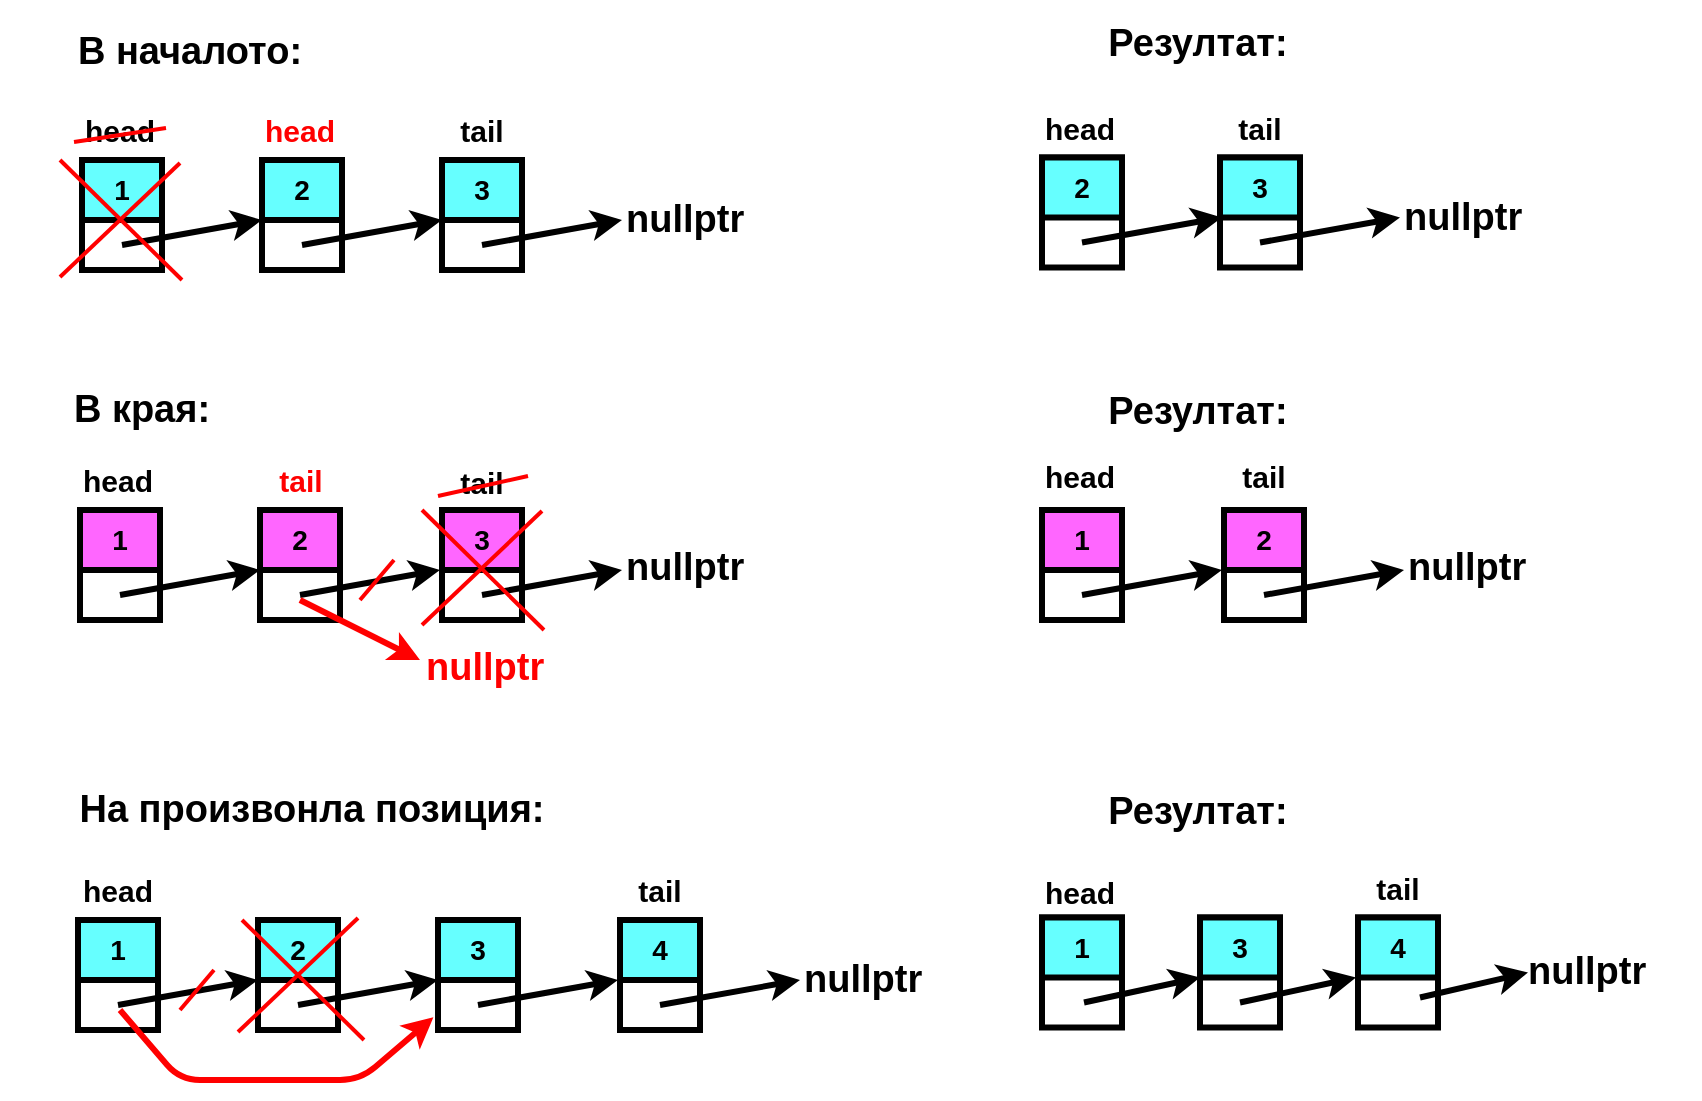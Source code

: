 <mxfile>
    <diagram id="Thp0P7u31oiVruy-mGN0" name="Page-1">
        <mxGraphModel dx="720" dy="624" grid="1" gridSize="10" guides="1" tooltips="1" connect="1" arrows="1" fold="1" page="1" pageScale="1" pageWidth="850" pageHeight="1100" background="#ffffff" math="0" shadow="0">
            <root>
                <mxCell id="0"/>
                <mxCell id="1" parent="0"/>
                <mxCell id="12" value="" style="rounded=0;whiteSpace=wrap;html=1;fontSize=14;fontColor=#000000;fillColor=#FFFFFF;strokeWidth=3;strokeColor=#000000;" parent="1" vertex="1">
                    <mxGeometry x="41" y="80" width="40" height="55" as="geometry"/>
                </mxCell>
                <mxCell id="13" value="" style="rounded=0;whiteSpace=wrap;html=1;fontSize=14;fontColor=#000000;fillColor=#FFFFFF;strokeWidth=3;strokeColor=#000000;" parent="1" vertex="1">
                    <mxGeometry x="131" y="80" width="40" height="55" as="geometry"/>
                </mxCell>
                <mxCell id="14" value="" style="rounded=0;whiteSpace=wrap;html=1;fontSize=14;fontColor=#000000;fillColor=#FFFFFF;strokeWidth=3;strokeColor=#000000;" parent="1" vertex="1">
                    <mxGeometry x="310" y="460" width="40" height="55" as="geometry"/>
                </mxCell>
                <mxCell id="15" value="1" style="rounded=0;whiteSpace=wrap;html=1;fontSize=14;fontColor=#000000;fillColor=#66FFFF;strokeWidth=3;strokeColor=#000000;fontStyle=1" parent="1" vertex="1">
                    <mxGeometry x="41" y="80" width="40" height="30" as="geometry"/>
                </mxCell>
                <mxCell id="16" value="2" style="rounded=0;whiteSpace=wrap;html=1;fontSize=14;fontColor=#000000;fillColor=#66FFFF;strokeWidth=3;strokeColor=#000000;fontStyle=1" parent="1" vertex="1">
                    <mxGeometry x="131" y="80" width="40" height="30" as="geometry"/>
                </mxCell>
                <mxCell id="17" value="&lt;b&gt;4&lt;/b&gt;" style="rounded=0;whiteSpace=wrap;html=1;fontSize=14;fontColor=#000000;fillColor=#66FFFF;strokeWidth=3;strokeColor=#000000;" parent="1" vertex="1">
                    <mxGeometry x="310" y="460" width="40" height="30" as="geometry"/>
                </mxCell>
                <mxCell id="18" value="" style="endArrow=classic;html=1;fontSize=19;fontColor=#000000;strokeColor=#000000;strokeWidth=3;entryX=0;entryY=1;entryDx=0;entryDy=0;rounded=1;" parent="1" target="16" edge="1">
                    <mxGeometry width="50" height="50" relative="1" as="geometry">
                        <mxPoint x="61" y="122.5" as="sourcePoint"/>
                        <mxPoint x="121" y="102.5" as="targetPoint"/>
                    </mxGeometry>
                </mxCell>
                <mxCell id="19" value="" style="endArrow=classic;html=1;fontSize=19;fontColor=#000000;strokeColor=#000000;strokeWidth=3;entryX=0;entryY=1;entryDx=0;entryDy=0;" parent="1" edge="1">
                    <mxGeometry width="50" height="50" relative="1" as="geometry">
                        <mxPoint x="151" y="122.5" as="sourcePoint"/>
                        <mxPoint x="221" y="110" as="targetPoint"/>
                    </mxGeometry>
                </mxCell>
                <mxCell id="20" value="" style="endArrow=classic;html=1;fontSize=19;fontColor=#000000;strokeColor=#000000;strokeWidth=3;entryX=0;entryY=1;entryDx=0;entryDy=0;" parent="1" edge="1">
                    <mxGeometry width="50" height="50" relative="1" as="geometry">
                        <mxPoint x="330" y="502.5" as="sourcePoint"/>
                        <mxPoint x="400" y="490" as="targetPoint"/>
                    </mxGeometry>
                </mxCell>
                <mxCell id="21" value="&lt;font color=&quot;#000000&quot; style=&quot;font-size: 19px;&quot;&gt;&lt;span style=&quot;font-size: 19px;&quot;&gt;nullptr&lt;/span&gt;&lt;/font&gt;" style="text;html=1;strokeColor=none;fillColor=none;align=left;verticalAlign=middle;whiteSpace=wrap;rounded=0;fontStyle=1;fontSize=19;" parent="1" vertex="1">
                    <mxGeometry x="400" y="475" width="98" height="30" as="geometry"/>
                </mxCell>
                <mxCell id="22" value="&lt;font size=&quot;1&quot; style=&quot;&quot;&gt;&lt;b style=&quot;font-size: 15px;&quot;&gt;head&lt;/b&gt;&lt;/font&gt;" style="text;html=1;strokeColor=none;fillColor=none;align=center;verticalAlign=middle;whiteSpace=wrap;rounded=0;fontSize=19;fontColor=#000000;" parent="1" vertex="1">
                    <mxGeometry x="30" y="50" width="60" height="30" as="geometry"/>
                </mxCell>
                <mxCell id="23" value="&lt;font size=&quot;1&quot; style=&quot;&quot;&gt;&lt;b style=&quot;font-size: 15px;&quot;&gt;tail&lt;/b&gt;&lt;/font&gt;" style="text;html=1;strokeColor=none;fillColor=none;align=center;verticalAlign=middle;whiteSpace=wrap;rounded=0;fontSize=19;fontColor=#000000;" parent="1" vertex="1">
                    <mxGeometry x="300" y="430" width="60" height="30" as="geometry"/>
                </mxCell>
                <mxCell id="24" value="" style="rounded=0;whiteSpace=wrap;html=1;fontSize=14;fontColor=#000000;fillColor=#FFFFFF;strokeWidth=3;strokeColor=#000000;" parent="1" vertex="1">
                    <mxGeometry x="130" y="255" width="40" height="55" as="geometry"/>
                </mxCell>
                <mxCell id="25" value="" style="rounded=0;whiteSpace=wrap;html=1;fontSize=14;fontColor=#000000;fillColor=#FFFFFF;strokeWidth=3;strokeColor=#000000;" parent="1" vertex="1">
                    <mxGeometry x="40" y="255" width="40" height="55" as="geometry"/>
                </mxCell>
                <mxCell id="26" value="&lt;b&gt;1&lt;/b&gt;" style="rounded=0;whiteSpace=wrap;html=1;fontSize=14;fontColor=#000000;fillColor=#FF66FF;strokeWidth=3;strokeColor=#000000;" parent="1" vertex="1">
                    <mxGeometry x="40" y="255" width="40" height="30" as="geometry"/>
                </mxCell>
                <mxCell id="27" value="2" style="rounded=0;whiteSpace=wrap;html=1;fontSize=14;fontColor=#000000;fillColor=#FF66FF;strokeWidth=3;strokeColor=#000000;fontStyle=1" parent="1" vertex="1">
                    <mxGeometry x="130" y="255" width="40" height="30" as="geometry"/>
                </mxCell>
                <mxCell id="28" value="" style="endArrow=classic;html=1;fontSize=19;fontColor=#000000;strokeColor=#000000;strokeWidth=3;entryX=0;entryY=1;entryDx=0;entryDy=0;rounded=1;" parent="1" edge="1">
                    <mxGeometry width="50" height="50" relative="1" as="geometry">
                        <mxPoint x="60" y="297.5" as="sourcePoint"/>
                        <mxPoint x="130" y="285" as="targetPoint"/>
                    </mxGeometry>
                </mxCell>
                <mxCell id="29" value="" style="endArrow=classic;html=1;fontSize=19;fontColor=#000000;strokeColor=#000000;strokeWidth=3;entryX=0;entryY=1;entryDx=0;entryDy=0;" parent="1" edge="1">
                    <mxGeometry width="50" height="50" relative="1" as="geometry">
                        <mxPoint x="150" y="297.5" as="sourcePoint"/>
                        <mxPoint x="220" y="285" as="targetPoint"/>
                    </mxGeometry>
                </mxCell>
                <mxCell id="30" value="&lt;font size=&quot;1&quot; style=&quot;&quot;&gt;&lt;b style=&quot;font-size: 15px;&quot;&gt;head&lt;/b&gt;&lt;/font&gt;" style="text;html=1;strokeColor=none;fillColor=none;align=center;verticalAlign=middle;whiteSpace=wrap;rounded=0;fontSize=19;fontColor=#000000;" parent="1" vertex="1">
                    <mxGeometry x="29" y="225" width="60" height="30" as="geometry"/>
                </mxCell>
                <mxCell id="31" value="&lt;font size=&quot;1&quot; style=&quot;&quot;&gt;&lt;b style=&quot;font-size: 15px;&quot;&gt;tail&lt;/b&gt;&lt;/font&gt;" style="text;html=1;strokeColor=none;fillColor=none;align=center;verticalAlign=middle;whiteSpace=wrap;rounded=0;fontSize=19;fontColor=#000000;" parent="1" vertex="1">
                    <mxGeometry x="211" y="230" width="60" height="22.5" as="geometry"/>
                </mxCell>
                <mxCell id="32" value="" style="rounded=0;whiteSpace=wrap;html=1;fontSize=14;fontColor=#000000;fillColor=#FFFFFF;strokeWidth=3;strokeColor=#000000;" parent="1" vertex="1">
                    <mxGeometry x="221" y="255" width="40" height="55" as="geometry"/>
                </mxCell>
                <mxCell id="33" value="3" style="rounded=0;whiteSpace=wrap;html=1;fontSize=14;fontColor=#000000;fillColor=#FF66FF;strokeWidth=3;strokeColor=#000000;fontStyle=1" parent="1" vertex="1">
                    <mxGeometry x="221" y="255" width="40" height="30" as="geometry"/>
                </mxCell>
                <mxCell id="34" value="" style="endArrow=classic;html=1;fontSize=19;fontColor=#000000;strokeColor=#000000;strokeWidth=3;entryX=0;entryY=1;entryDx=0;entryDy=0;rounded=1;" parent="1" edge="1">
                    <mxGeometry width="50" height="50" relative="1" as="geometry">
                        <mxPoint x="241" y="297.5" as="sourcePoint"/>
                        <mxPoint x="311" y="285" as="targetPoint"/>
                    </mxGeometry>
                </mxCell>
                <mxCell id="35" value="&lt;font color=&quot;#000000&quot; style=&quot;font-size: 19px;&quot;&gt;&lt;span style=&quot;font-size: 19px;&quot;&gt;nullptr&lt;/span&gt;&lt;/font&gt;" style="text;html=1;strokeColor=none;fillColor=none;align=left;verticalAlign=middle;whiteSpace=wrap;rounded=0;fontStyle=1;fontSize=19;" parent="1" vertex="1">
                    <mxGeometry x="311" y="270.5" width="98" height="27" as="geometry"/>
                </mxCell>
                <mxCell id="53" value="&lt;font color=&quot;#000000&quot; style=&quot;font-size: 19px;&quot;&gt;&lt;span style=&quot;font-size: 19px;&quot;&gt;В началото:&lt;/span&gt;&lt;/font&gt;" style="text;html=1;strokeColor=none;fillColor=none;align=center;verticalAlign=bottom;whiteSpace=wrap;rounded=0;fontStyle=1;fontSize=19;" parent="1" vertex="1">
                    <mxGeometry width="190" height="40" as="geometry"/>
                </mxCell>
                <mxCell id="54" value="&lt;font color=&quot;#000000&quot; style=&quot;font-size: 19px;&quot;&gt;&lt;span style=&quot;font-size: 19px;&quot;&gt;В края:&lt;/span&gt;&lt;/font&gt;" style="text;html=1;strokeColor=none;fillColor=none;align=center;verticalAlign=middle;whiteSpace=wrap;rounded=0;fontStyle=1;fontSize=19;" parent="1" vertex="1">
                    <mxGeometry x="1" y="190" width="140" height="30" as="geometry"/>
                </mxCell>
                <mxCell id="55" value="&lt;font color=&quot;#000000&quot; style=&quot;font-size: 19px;&quot;&gt;&lt;span style=&quot;font-size: 19px;&quot;&gt;На произвонла позиция:&lt;/span&gt;&lt;/font&gt;" style="text;html=1;strokeColor=none;fillColor=none;align=center;verticalAlign=middle;whiteSpace=wrap;rounded=0;fontStyle=1;fontSize=19;" parent="1" vertex="1">
                    <mxGeometry x="1" y="390" width="310" height="30" as="geometry"/>
                </mxCell>
                <mxCell id="58" value="" style="endArrow=none;html=1;rounded=1;strokeColor=#FF0000;strokeWidth=2;fontSize=15;fontColor=#FF0000;" parent="1" edge="1">
                    <mxGeometry width="50" height="50" relative="1" as="geometry">
                        <mxPoint x="37" y="71" as="sourcePoint"/>
                        <mxPoint x="83" y="64" as="targetPoint"/>
                    </mxGeometry>
                </mxCell>
                <mxCell id="59" value="&lt;font size=&quot;1&quot; style=&quot;&quot;&gt;&lt;b style=&quot;font-size: 15px;&quot;&gt;head&lt;/b&gt;&lt;/font&gt;" style="text;html=1;strokeColor=none;fillColor=none;align=center;verticalAlign=middle;whiteSpace=wrap;rounded=0;fontSize=19;fontColor=#FF0000;" parent="1" vertex="1">
                    <mxGeometry x="120" y="50" width="60" height="30" as="geometry"/>
                </mxCell>
                <mxCell id="60" value="" style="endArrow=none;html=1;rounded=1;strokeColor=#FF0000;strokeWidth=2;fontSize=15;fontColor=#FF0000;exitX=0;exitY=1;exitDx=0;exitDy=0;" parent="1" source="22" edge="1">
                    <mxGeometry width="50" height="50" relative="1" as="geometry">
                        <mxPoint x="31" y="83.5" as="sourcePoint"/>
                        <mxPoint x="91" y="140" as="targetPoint"/>
                    </mxGeometry>
                </mxCell>
                <mxCell id="61" value="" style="endArrow=none;html=1;rounded=1;strokeColor=#FF0000;strokeWidth=2;fontSize=15;fontColor=#FF0000;" parent="1" edge="1">
                    <mxGeometry width="50" height="50" relative="1" as="geometry">
                        <mxPoint x="30" y="138.5" as="sourcePoint"/>
                        <mxPoint x="90" y="81.5" as="targetPoint"/>
                    </mxGeometry>
                </mxCell>
                <mxCell id="62" value="" style="endArrow=none;html=1;rounded=1;strokeColor=#FF0000;strokeWidth=2;fontSize=15;fontColor=#FF0000;" parent="1" edge="1">
                    <mxGeometry width="50" height="50" relative="1" as="geometry">
                        <mxPoint x="211" y="312.5" as="sourcePoint"/>
                        <mxPoint x="271" y="255.5" as="targetPoint"/>
                    </mxGeometry>
                </mxCell>
                <mxCell id="63" value="" style="endArrow=none;html=1;rounded=1;strokeColor=#FF0000;strokeWidth=2;fontSize=15;fontColor=#FF0000;exitX=0;exitY=1;exitDx=0;exitDy=0;" parent="1" edge="1">
                    <mxGeometry width="50" height="50" relative="1" as="geometry">
                        <mxPoint x="211" y="255" as="sourcePoint"/>
                        <mxPoint x="272" y="315" as="targetPoint"/>
                    </mxGeometry>
                </mxCell>
                <mxCell id="64" value="" style="endArrow=none;html=1;rounded=1;strokeColor=#FF0000;strokeWidth=2;fontSize=15;fontColor=#FF0000;" parent="1" edge="1">
                    <mxGeometry width="50" height="50" relative="1" as="geometry">
                        <mxPoint x="219" y="248" as="sourcePoint"/>
                        <mxPoint x="264" y="238" as="targetPoint"/>
                    </mxGeometry>
                </mxCell>
                <mxCell id="65" value="&lt;font size=&quot;1&quot; style=&quot;&quot;&gt;&lt;b style=&quot;font-size: 15px;&quot;&gt;tail&lt;/b&gt;&lt;/font&gt;" style="text;html=1;strokeColor=none;fillColor=none;align=center;verticalAlign=middle;whiteSpace=wrap;rounded=0;fontSize=19;fontColor=#FF0000;" parent="1" vertex="1">
                    <mxGeometry x="121" y="225" width="59" height="30" as="geometry"/>
                </mxCell>
                <mxCell id="66" value="" style="endArrow=none;html=1;rounded=1;strokeColor=#FF0000;strokeWidth=2;fontSize=15;fontColor=#FF0000;" parent="1" edge="1">
                    <mxGeometry width="50" height="50" relative="1" as="geometry">
                        <mxPoint x="180" y="300" as="sourcePoint"/>
                        <mxPoint x="197" y="280" as="targetPoint"/>
                    </mxGeometry>
                </mxCell>
                <mxCell id="67" value="" style="endArrow=classic;html=1;fontSize=19;fontColor=#000000;strokeColor=#FF0000;strokeWidth=3;" parent="1" edge="1">
                    <mxGeometry width="50" height="50" relative="1" as="geometry">
                        <mxPoint x="150" y="300" as="sourcePoint"/>
                        <mxPoint x="210" y="330" as="targetPoint"/>
                    </mxGeometry>
                </mxCell>
                <mxCell id="68" value="&lt;font style=&quot;font-size: 19px;&quot;&gt;&lt;span style=&quot;font-size: 19px;&quot;&gt;nullptr&lt;/span&gt;&lt;/font&gt;" style="text;html=1;strokeColor=none;fillColor=none;align=left;verticalAlign=middle;whiteSpace=wrap;rounded=0;fontStyle=1;fontSize=19;fontColor=#FF0000;" parent="1" vertex="1">
                    <mxGeometry x="211" y="320" width="98" height="27" as="geometry"/>
                </mxCell>
                <mxCell id="73" value="" style="rounded=0;whiteSpace=wrap;html=1;fontSize=14;fontColor=#000000;fillColor=#FFFFFF;strokeWidth=3;strokeColor=#000000;" parent="1" vertex="1">
                    <mxGeometry x="39" y="460" width="40" height="55" as="geometry"/>
                </mxCell>
                <mxCell id="74" value="" style="rounded=0;whiteSpace=wrap;html=1;fontSize=14;fontColor=#000000;fillColor=#FFFFFF;strokeWidth=3;strokeColor=#000000;" parent="1" vertex="1">
                    <mxGeometry x="129" y="460" width="40" height="55" as="geometry"/>
                </mxCell>
                <mxCell id="75" value="" style="rounded=0;whiteSpace=wrap;html=1;fontSize=14;fontColor=#000000;fillColor=#FFFFFF;strokeWidth=3;strokeColor=#000000;" parent="1" vertex="1">
                    <mxGeometry x="219" y="460" width="40" height="55" as="geometry"/>
                </mxCell>
                <mxCell id="76" value="&lt;b&gt;2&lt;/b&gt;" style="rounded=0;whiteSpace=wrap;html=1;fontSize=14;fontColor=#000000;fillColor=#66FFFF;strokeWidth=3;strokeColor=#000000;" parent="1" vertex="1">
                    <mxGeometry x="129" y="460" width="40" height="30" as="geometry"/>
                </mxCell>
                <mxCell id="77" value="1" style="rounded=0;whiteSpace=wrap;html=1;fontSize=14;fontColor=#000000;fillColor=#66FFFF;strokeWidth=3;strokeColor=#000000;fontStyle=1" parent="1" vertex="1">
                    <mxGeometry x="39" y="460" width="40" height="30" as="geometry"/>
                </mxCell>
                <mxCell id="78" value="&lt;b&gt;3&lt;/b&gt;" style="rounded=0;whiteSpace=wrap;html=1;fontSize=14;fontColor=#000000;fillColor=#66FFFF;strokeWidth=3;strokeColor=#000000;" parent="1" vertex="1">
                    <mxGeometry x="219" y="460" width="40" height="30" as="geometry"/>
                </mxCell>
                <mxCell id="79" value="" style="endArrow=classic;html=1;fontSize=19;fontColor=#000000;strokeColor=#000000;strokeWidth=3;entryX=0;entryY=1;entryDx=0;entryDy=0;rounded=1;" parent="1" edge="1">
                    <mxGeometry width="50" height="50" relative="1" as="geometry">
                        <mxPoint x="59" y="502.5" as="sourcePoint"/>
                        <mxPoint x="129" y="490" as="targetPoint"/>
                    </mxGeometry>
                </mxCell>
                <mxCell id="80" value="" style="endArrow=classic;html=1;fontSize=19;fontColor=#000000;strokeColor=#000000;strokeWidth=3;entryX=0;entryY=1;entryDx=0;entryDy=0;rounded=1;" parent="1" edge="1">
                    <mxGeometry width="50" height="50" relative="1" as="geometry">
                        <mxPoint x="149" y="502.5" as="sourcePoint"/>
                        <mxPoint x="219" y="490" as="targetPoint"/>
                    </mxGeometry>
                </mxCell>
                <mxCell id="81" value="" style="endArrow=classic;html=1;fontSize=19;fontColor=#000000;strokeColor=#000000;strokeWidth=3;entryX=0;entryY=1;entryDx=0;entryDy=0;rounded=1;" parent="1" edge="1">
                    <mxGeometry width="50" height="50" relative="1" as="geometry">
                        <mxPoint x="239" y="502.5" as="sourcePoint"/>
                        <mxPoint x="309" y="490" as="targetPoint"/>
                    </mxGeometry>
                </mxCell>
                <mxCell id="82" value="&lt;font size=&quot;1&quot; style=&quot;&quot;&gt;&lt;b style=&quot;font-size: 15px;&quot;&gt;head&lt;/b&gt;&lt;/font&gt;" style="text;html=1;strokeColor=none;fillColor=none;align=center;verticalAlign=middle;whiteSpace=wrap;rounded=0;fontSize=19;fontColor=#000000;" parent="1" vertex="1">
                    <mxGeometry x="29" y="430" width="60" height="30" as="geometry"/>
                </mxCell>
                <mxCell id="83" value="" style="endArrow=none;html=1;rounded=1;strokeColor=#FF0000;strokeWidth=2;fontSize=15;fontColor=#FF0000;exitX=0;exitY=1;exitDx=0;exitDy=0;" parent="1" edge="1">
                    <mxGeometry width="50" height="50" relative="1" as="geometry">
                        <mxPoint x="121" y="460" as="sourcePoint"/>
                        <mxPoint x="182" y="520" as="targetPoint"/>
                    </mxGeometry>
                </mxCell>
                <mxCell id="84" value="" style="endArrow=none;html=1;rounded=1;strokeColor=#FF0000;strokeWidth=2;fontSize=15;fontColor=#FF0000;" parent="1" edge="1">
                    <mxGeometry width="50" height="50" relative="1" as="geometry">
                        <mxPoint x="119" y="516" as="sourcePoint"/>
                        <mxPoint x="179" y="459" as="targetPoint"/>
                    </mxGeometry>
                </mxCell>
                <mxCell id="85" value="" style="endArrow=none;html=1;rounded=1;strokeColor=#FF0000;strokeWidth=2;fontSize=15;fontColor=#FF0000;" parent="1" edge="1">
                    <mxGeometry width="50" height="50" relative="1" as="geometry">
                        <mxPoint x="90" y="505" as="sourcePoint"/>
                        <mxPoint x="107" y="485" as="targetPoint"/>
                    </mxGeometry>
                </mxCell>
                <mxCell id="87" value="" style="endArrow=classic;html=1;fontSize=19;fontColor=#000000;strokeColor=#FF0000;strokeWidth=3;rounded=1;entryX=-0.058;entryY=0.885;entryDx=0;entryDy=0;entryPerimeter=0;" parent="1" target="75" edge="1">
                    <mxGeometry width="50" height="50" relative="1" as="geometry">
                        <mxPoint x="60" y="505" as="sourcePoint"/>
                        <mxPoint x="210" y="535" as="targetPoint"/>
                        <Array as="points">
                            <mxPoint x="90" y="540"/>
                            <mxPoint x="180" y="540"/>
                        </Array>
                    </mxGeometry>
                </mxCell>
                <mxCell id="88" value="" style="rounded=0;whiteSpace=wrap;html=1;fontSize=14;fontColor=#000000;fillColor=#FFFFFF;strokeWidth=3;strokeColor=#000000;" parent="1" vertex="1">
                    <mxGeometry x="521" y="78.75" width="40" height="55" as="geometry"/>
                </mxCell>
                <mxCell id="91" value="2" style="rounded=0;whiteSpace=wrap;html=1;fontSize=14;fontColor=#000000;fillColor=#66FFFF;strokeWidth=3;strokeColor=#000000;fontStyle=1" parent="1" vertex="1">
                    <mxGeometry x="521" y="78.75" width="40" height="30" as="geometry"/>
                </mxCell>
                <mxCell id="94" value="" style="endArrow=classic;html=1;fontSize=19;fontColor=#000000;strokeColor=#000000;strokeWidth=3;entryX=0;entryY=1;entryDx=0;entryDy=0;rounded=1;" parent="1" edge="1">
                    <mxGeometry width="50" height="50" relative="1" as="geometry">
                        <mxPoint x="541" y="121.25" as="sourcePoint"/>
                        <mxPoint x="611.0" y="108.75" as="targetPoint"/>
                    </mxGeometry>
                </mxCell>
                <mxCell id="98" value="&lt;font size=&quot;1&quot; style=&quot;&quot;&gt;&lt;b style=&quot;font-size: 15px;&quot;&gt;head&lt;/b&gt;&lt;/font&gt;" style="text;html=1;strokeColor=none;fillColor=none;align=center;verticalAlign=middle;whiteSpace=wrap;rounded=0;fontSize=19;fontColor=#000000;" parent="1" vertex="1">
                    <mxGeometry x="510" y="48.75" width="60" height="30" as="geometry"/>
                </mxCell>
                <mxCell id="100" value="&lt;font color=&quot;#000000&quot; style=&quot;font-size: 19px;&quot;&gt;&lt;span style=&quot;font-size: 19px;&quot;&gt;Резултат:&lt;/span&gt;&lt;/font&gt;" style="text;html=1;strokeColor=none;fillColor=none;align=center;verticalAlign=bottom;whiteSpace=wrap;rounded=0;fontStyle=1;fontSize=19;" parent="1" vertex="1">
                    <mxGeometry x="529" width="140" height="36.25" as="geometry"/>
                </mxCell>
                <mxCell id="101" value="" style="rounded=0;whiteSpace=wrap;html=1;fontSize=14;fontColor=#000000;fillColor=#FFFFFF;strokeWidth=3;strokeColor=#000000;" parent="1" vertex="1">
                    <mxGeometry x="521" y="255" width="40" height="55" as="geometry"/>
                </mxCell>
                <mxCell id="104" value="&lt;b&gt;1&lt;/b&gt;" style="rounded=0;whiteSpace=wrap;html=1;fontSize=14;fontColor=#000000;fillColor=#FF66FF;strokeWidth=3;strokeColor=#000000;" parent="1" vertex="1">
                    <mxGeometry x="521" y="255" width="40" height="30" as="geometry"/>
                </mxCell>
                <mxCell id="106" value="" style="endArrow=classic;html=1;fontSize=19;fontColor=#000000;strokeColor=#000000;strokeWidth=3;entryX=0;entryY=1;entryDx=0;entryDy=0;" parent="1" edge="1">
                    <mxGeometry width="50" height="50" relative="1" as="geometry">
                        <mxPoint x="541.0" y="297.5" as="sourcePoint"/>
                        <mxPoint x="611" y="285" as="targetPoint"/>
                    </mxGeometry>
                </mxCell>
                <mxCell id="107" value="&lt;font size=&quot;1&quot; style=&quot;&quot;&gt;&lt;b style=&quot;font-size: 15px;&quot;&gt;head&lt;/b&gt;&lt;/font&gt;" style="text;html=1;strokeColor=none;fillColor=none;align=center;verticalAlign=middle;whiteSpace=wrap;rounded=0;fontSize=19;fontColor=#000000;" parent="1" vertex="1">
                    <mxGeometry x="510" y="222.5" width="60" height="30" as="geometry"/>
                </mxCell>
                <mxCell id="108" value="&lt;font size=&quot;1&quot; style=&quot;&quot;&gt;&lt;b style=&quot;font-size: 15px;&quot;&gt;tail&lt;/b&gt;&lt;/font&gt;" style="text;html=1;strokeColor=none;fillColor=none;align=center;verticalAlign=middle;whiteSpace=wrap;rounded=0;fontSize=19;fontColor=#000000;" parent="1" vertex="1">
                    <mxGeometry x="602" y="222.5" width="60" height="30" as="geometry"/>
                </mxCell>
                <mxCell id="109" value="" style="rounded=0;whiteSpace=wrap;html=1;fontSize=14;fontColor=#000000;fillColor=#FFFFFF;strokeWidth=3;strokeColor=#000000;" parent="1" vertex="1">
                    <mxGeometry x="612" y="255" width="40" height="55" as="geometry"/>
                </mxCell>
                <mxCell id="110" value="&lt;b&gt;2&lt;/b&gt;" style="rounded=0;whiteSpace=wrap;html=1;fontSize=14;fontColor=#000000;fillColor=#FF66FF;strokeWidth=3;strokeColor=#000000;" parent="1" vertex="1">
                    <mxGeometry x="612" y="255" width="40" height="30" as="geometry"/>
                </mxCell>
                <mxCell id="111" value="" style="endArrow=classic;html=1;fontSize=19;fontColor=#000000;strokeColor=#000000;strokeWidth=3;entryX=0;entryY=1;entryDx=0;entryDy=0;rounded=1;" parent="1" edge="1">
                    <mxGeometry width="50" height="50" relative="1" as="geometry">
                        <mxPoint x="632" y="297.5" as="sourcePoint"/>
                        <mxPoint x="702" y="285" as="targetPoint"/>
                    </mxGeometry>
                </mxCell>
                <mxCell id="112" value="&lt;font color=&quot;#000000&quot; style=&quot;font-size: 19px;&quot;&gt;&lt;span style=&quot;font-size: 19px;&quot;&gt;nullptr&lt;/span&gt;&lt;/font&gt;" style="text;html=1;strokeColor=none;fillColor=none;align=left;verticalAlign=middle;whiteSpace=wrap;rounded=0;fontStyle=1;fontSize=19;" parent="1" vertex="1">
                    <mxGeometry x="702" y="270.5" width="98" height="27" as="geometry"/>
                </mxCell>
                <mxCell id="113" value="&lt;font color=&quot;#000000&quot; style=&quot;font-size: 19px;&quot;&gt;&lt;span style=&quot;font-size: 19px;&quot;&gt;Резултат:&lt;/span&gt;&lt;/font&gt;" style="text;html=1;strokeColor=none;fillColor=none;align=center;verticalAlign=bottom;whiteSpace=wrap;rounded=0;fontStyle=1;fontSize=19;" parent="1" vertex="1">
                    <mxGeometry x="529" y="190" width="140" height="30" as="geometry"/>
                </mxCell>
                <mxCell id="114" value="&lt;font color=&quot;#000000&quot; style=&quot;font-size: 19px;&quot;&gt;&lt;span style=&quot;font-size: 19px;&quot;&gt;Резултат:&lt;/span&gt;&lt;/font&gt;" style="text;html=1;strokeColor=none;fillColor=none;align=center;verticalAlign=bottom;whiteSpace=wrap;rounded=0;fontStyle=1;fontSize=19;" parent="1" vertex="1">
                    <mxGeometry x="529" y="390" width="140" height="30" as="geometry"/>
                </mxCell>
                <mxCell id="115" value="" style="rounded=0;whiteSpace=wrap;html=1;fontSize=14;fontColor=#000000;fillColor=#FFFFFF;strokeWidth=3;strokeColor=#000000;" parent="1" vertex="1">
                    <mxGeometry x="521" y="458.75" width="40" height="55" as="geometry"/>
                </mxCell>
                <mxCell id="117" value="" style="rounded=0;whiteSpace=wrap;html=1;fontSize=14;fontColor=#000000;fillColor=#FFFFFF;strokeWidth=3;strokeColor=#000000;" parent="1" vertex="1">
                    <mxGeometry x="600" y="458.75" width="40" height="55" as="geometry"/>
                </mxCell>
                <mxCell id="118" value="&lt;b&gt;1&lt;/b&gt;" style="rounded=0;whiteSpace=wrap;html=1;fontSize=14;fontColor=#000000;fillColor=#66FFFF;strokeWidth=3;strokeColor=#000000;" parent="1" vertex="1">
                    <mxGeometry x="521" y="458.75" width="40" height="30" as="geometry"/>
                </mxCell>
                <mxCell id="120" value="&lt;b&gt;3&lt;/b&gt;" style="rounded=0;whiteSpace=wrap;html=1;fontSize=14;fontColor=#000000;fillColor=#66FFFF;strokeWidth=3;strokeColor=#000000;" parent="1" vertex="1">
                    <mxGeometry x="600" y="458.75" width="40" height="30" as="geometry"/>
                </mxCell>
                <mxCell id="121" value="" style="endArrow=classic;html=1;fontSize=19;fontColor=#000000;strokeColor=#000000;strokeWidth=3;rounded=1;" parent="1" edge="1">
                    <mxGeometry width="50" height="50" relative="1" as="geometry">
                        <mxPoint x="542" y="501.25" as="sourcePoint"/>
                        <mxPoint x="600.0" y="488.75" as="targetPoint"/>
                    </mxGeometry>
                </mxCell>
                <mxCell id="123" value="" style="endArrow=classic;html=1;fontSize=19;fontColor=#000000;strokeColor=#000000;strokeWidth=3;" parent="1" edge="1">
                    <mxGeometry width="50" height="50" relative="1" as="geometry">
                        <mxPoint x="620" y="501.25" as="sourcePoint"/>
                        <mxPoint x="678" y="488.75" as="targetPoint"/>
                    </mxGeometry>
                </mxCell>
                <mxCell id="124" value="&lt;font size=&quot;1&quot; style=&quot;&quot;&gt;&lt;b style=&quot;font-size: 15px;&quot;&gt;head&lt;/b&gt;&lt;/font&gt;" style="text;html=1;strokeColor=none;fillColor=none;align=center;verticalAlign=middle;whiteSpace=wrap;rounded=0;fontSize=19;fontColor=#000000;" parent="1" vertex="1">
                    <mxGeometry x="510" y="426.25" width="60" height="40" as="geometry"/>
                </mxCell>
                <mxCell id="125" value="&lt;font size=&quot;1&quot; style=&quot;&quot;&gt;&lt;b style=&quot;font-size: 15px;&quot;&gt;tail&lt;/b&gt;&lt;/font&gt;" style="text;html=1;strokeColor=none;fillColor=none;align=center;verticalAlign=middle;whiteSpace=wrap;rounded=0;fontSize=19;fontColor=#000000;" parent="1" vertex="1">
                    <mxGeometry x="669" y="428.75" width="60" height="30" as="geometry"/>
                </mxCell>
                <mxCell id="126" value="" style="rounded=0;whiteSpace=wrap;html=1;fontSize=14;fontColor=#000000;fillColor=#FFFFFF;strokeWidth=3;strokeColor=#000000;" parent="1" vertex="1">
                    <mxGeometry x="679" y="458.75" width="40" height="55" as="geometry"/>
                </mxCell>
                <mxCell id="127" value="&lt;b&gt;4&lt;/b&gt;" style="rounded=0;whiteSpace=wrap;html=1;fontSize=14;fontColor=#000000;fillColor=#66FFFF;strokeWidth=3;strokeColor=#000000;" parent="1" vertex="1">
                    <mxGeometry x="679" y="458.75" width="40" height="30" as="geometry"/>
                </mxCell>
                <mxCell id="128" value="" style="endArrow=classic;html=1;fontSize=19;fontColor=#000000;strokeColor=#000000;strokeWidth=3;rounded=1;" parent="1" edge="1">
                    <mxGeometry width="50" height="50" relative="1" as="geometry">
                        <mxPoint x="710" y="498.75" as="sourcePoint"/>
                        <mxPoint x="764" y="486.25" as="targetPoint"/>
                    </mxGeometry>
                </mxCell>
                <mxCell id="129" value="&lt;font color=&quot;#000000&quot; style=&quot;font-size: 19px;&quot;&gt;&lt;span style=&quot;font-size: 19px;&quot;&gt;nullptr&lt;/span&gt;&lt;/font&gt;" style="text;html=1;strokeColor=none;fillColor=none;align=left;verticalAlign=top;whiteSpace=wrap;rounded=0;fontStyle=1;fontSize=19;" parent="1" vertex="1">
                    <mxGeometry x="762" y="468.25" width="88" height="55.5" as="geometry"/>
                </mxCell>
                <mxCell id="134" value="" style="rounded=0;whiteSpace=wrap;html=1;fontSize=14;fontColor=#000000;fillColor=#FFFFFF;strokeWidth=3;strokeColor=#000000;" parent="1" vertex="1">
                    <mxGeometry x="221" y="80" width="40" height="55" as="geometry"/>
                </mxCell>
                <mxCell id="135" value="3" style="rounded=0;whiteSpace=wrap;html=1;fontSize=14;fontColor=#000000;fillColor=#66FFFF;strokeWidth=3;strokeColor=#000000;fontStyle=1" parent="1" vertex="1">
                    <mxGeometry x="221" y="80" width="40" height="30" as="geometry"/>
                </mxCell>
                <mxCell id="136" value="" style="endArrow=classic;html=1;fontSize=19;fontColor=#000000;strokeColor=#000000;strokeWidth=3;entryX=0;entryY=1;entryDx=0;entryDy=0;" parent="1" edge="1">
                    <mxGeometry width="50" height="50" relative="1" as="geometry">
                        <mxPoint x="241" y="122.5" as="sourcePoint"/>
                        <mxPoint x="311" y="110" as="targetPoint"/>
                    </mxGeometry>
                </mxCell>
                <mxCell id="137" value="&lt;font color=&quot;#000000&quot; style=&quot;font-size: 19px;&quot;&gt;&lt;span style=&quot;font-size: 19px;&quot;&gt;nullptr&lt;/span&gt;&lt;/font&gt;" style="text;html=1;strokeColor=none;fillColor=none;align=left;verticalAlign=middle;whiteSpace=wrap;rounded=0;fontStyle=1;fontSize=19;" parent="1" vertex="1">
                    <mxGeometry x="311" y="95" width="98" height="30" as="geometry"/>
                </mxCell>
                <mxCell id="138" value="&lt;font size=&quot;1&quot; style=&quot;&quot;&gt;&lt;b style=&quot;font-size: 15px;&quot;&gt;tail&lt;/b&gt;&lt;/font&gt;" style="text;html=1;strokeColor=none;fillColor=none;align=center;verticalAlign=middle;whiteSpace=wrap;rounded=0;fontSize=19;fontColor=#000000;" parent="1" vertex="1">
                    <mxGeometry x="211" y="50" width="60" height="30" as="geometry"/>
                </mxCell>
                <mxCell id="139" value="" style="rounded=0;whiteSpace=wrap;html=1;fontSize=14;fontColor=#000000;fillColor=#FFFFFF;strokeWidth=3;strokeColor=#000000;" parent="1" vertex="1">
                    <mxGeometry x="610" y="78.75" width="40" height="55" as="geometry"/>
                </mxCell>
                <mxCell id="140" value="3" style="rounded=0;whiteSpace=wrap;html=1;fontSize=14;fontColor=#000000;fillColor=#66FFFF;strokeWidth=3;strokeColor=#000000;fontStyle=1" parent="1" vertex="1">
                    <mxGeometry x="610" y="78.75" width="40" height="30" as="geometry"/>
                </mxCell>
                <mxCell id="141" value="" style="endArrow=classic;html=1;fontSize=19;fontColor=#000000;strokeColor=#000000;strokeWidth=3;entryX=0;entryY=1;entryDx=0;entryDy=0;" parent="1" edge="1">
                    <mxGeometry width="50" height="50" relative="1" as="geometry">
                        <mxPoint x="630" y="121.25" as="sourcePoint"/>
                        <mxPoint x="700" y="108.75" as="targetPoint"/>
                    </mxGeometry>
                </mxCell>
                <mxCell id="142" value="&lt;font color=&quot;#000000&quot; style=&quot;font-size: 19px;&quot;&gt;&lt;span style=&quot;font-size: 19px;&quot;&gt;nullptr&lt;/span&gt;&lt;/font&gt;" style="text;html=1;strokeColor=none;fillColor=none;align=left;verticalAlign=middle;whiteSpace=wrap;rounded=0;fontStyle=1;fontSize=19;" parent="1" vertex="1">
                    <mxGeometry x="700" y="93.75" width="98" height="30" as="geometry"/>
                </mxCell>
                <mxCell id="143" value="&lt;font size=&quot;1&quot; style=&quot;&quot;&gt;&lt;b style=&quot;font-size: 15px;&quot;&gt;tail&lt;/b&gt;&lt;/font&gt;" style="text;html=1;strokeColor=none;fillColor=none;align=center;verticalAlign=middle;whiteSpace=wrap;rounded=0;fontSize=19;fontColor=#000000;" parent="1" vertex="1">
                    <mxGeometry x="600" y="48.75" width="60" height="30" as="geometry"/>
                </mxCell>
            </root>
        </mxGraphModel>
    </diagram>
</mxfile>